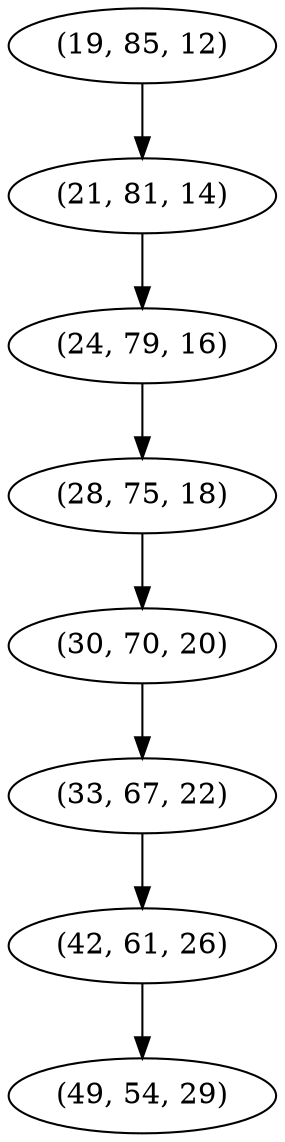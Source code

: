 digraph tree {
    "(19, 85, 12)";
    "(21, 81, 14)";
    "(24, 79, 16)";
    "(28, 75, 18)";
    "(30, 70, 20)";
    "(33, 67, 22)";
    "(42, 61, 26)";
    "(49, 54, 29)";
    "(19, 85, 12)" -> "(21, 81, 14)";
    "(21, 81, 14)" -> "(24, 79, 16)";
    "(24, 79, 16)" -> "(28, 75, 18)";
    "(28, 75, 18)" -> "(30, 70, 20)";
    "(30, 70, 20)" -> "(33, 67, 22)";
    "(33, 67, 22)" -> "(42, 61, 26)";
    "(42, 61, 26)" -> "(49, 54, 29)";
}
